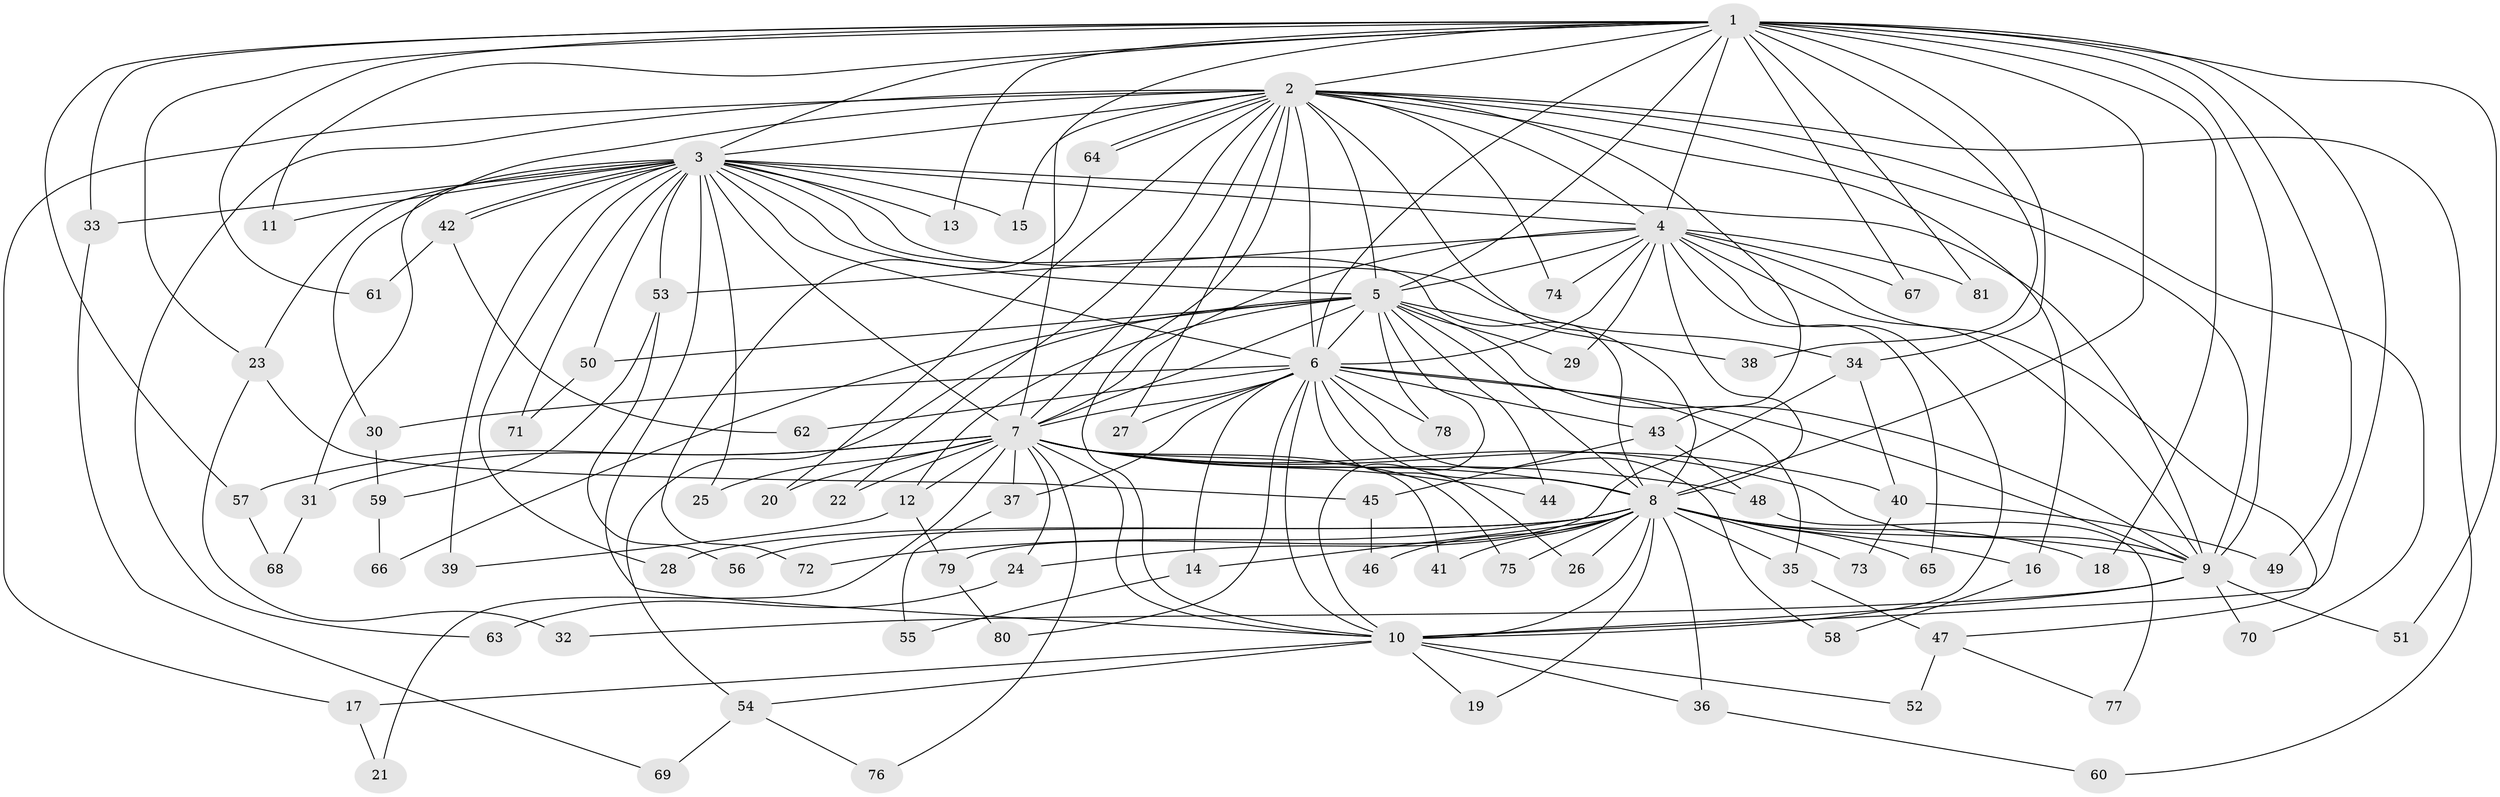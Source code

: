 // Generated by graph-tools (version 1.1) at 2025/25/03/09/25 03:25:41]
// undirected, 81 vertices, 187 edges
graph export_dot {
graph [start="1"]
  node [color=gray90,style=filled];
  1;
  2;
  3;
  4;
  5;
  6;
  7;
  8;
  9;
  10;
  11;
  12;
  13;
  14;
  15;
  16;
  17;
  18;
  19;
  20;
  21;
  22;
  23;
  24;
  25;
  26;
  27;
  28;
  29;
  30;
  31;
  32;
  33;
  34;
  35;
  36;
  37;
  38;
  39;
  40;
  41;
  42;
  43;
  44;
  45;
  46;
  47;
  48;
  49;
  50;
  51;
  52;
  53;
  54;
  55;
  56;
  57;
  58;
  59;
  60;
  61;
  62;
  63;
  64;
  65;
  66;
  67;
  68;
  69;
  70;
  71;
  72;
  73;
  74;
  75;
  76;
  77;
  78;
  79;
  80;
  81;
  1 -- 2;
  1 -- 3;
  1 -- 4;
  1 -- 5;
  1 -- 6;
  1 -- 7;
  1 -- 8;
  1 -- 9;
  1 -- 10;
  1 -- 11;
  1 -- 13;
  1 -- 18;
  1 -- 23;
  1 -- 33;
  1 -- 34;
  1 -- 38;
  1 -- 49;
  1 -- 51;
  1 -- 57;
  1 -- 61;
  1 -- 67;
  1 -- 81;
  2 -- 3;
  2 -- 4;
  2 -- 5;
  2 -- 6;
  2 -- 7;
  2 -- 8;
  2 -- 9;
  2 -- 10;
  2 -- 15;
  2 -- 16;
  2 -- 17;
  2 -- 20;
  2 -- 22;
  2 -- 27;
  2 -- 30;
  2 -- 43;
  2 -- 60;
  2 -- 63;
  2 -- 64;
  2 -- 64;
  2 -- 70;
  2 -- 74;
  3 -- 4;
  3 -- 5;
  3 -- 6;
  3 -- 7;
  3 -- 8;
  3 -- 9;
  3 -- 10;
  3 -- 11;
  3 -- 13;
  3 -- 15;
  3 -- 23;
  3 -- 25;
  3 -- 28;
  3 -- 31;
  3 -- 33;
  3 -- 34;
  3 -- 39;
  3 -- 42;
  3 -- 42;
  3 -- 50;
  3 -- 53;
  3 -- 71;
  4 -- 5;
  4 -- 6;
  4 -- 7;
  4 -- 8;
  4 -- 9;
  4 -- 10;
  4 -- 29;
  4 -- 47;
  4 -- 53;
  4 -- 65;
  4 -- 67;
  4 -- 74;
  4 -- 81;
  5 -- 6;
  5 -- 7;
  5 -- 8;
  5 -- 9;
  5 -- 10;
  5 -- 12;
  5 -- 29;
  5 -- 38;
  5 -- 44;
  5 -- 50;
  5 -- 54;
  5 -- 66;
  5 -- 78;
  6 -- 7;
  6 -- 8;
  6 -- 9;
  6 -- 10;
  6 -- 14;
  6 -- 26;
  6 -- 27;
  6 -- 30;
  6 -- 35;
  6 -- 37;
  6 -- 43;
  6 -- 58;
  6 -- 62;
  6 -- 78;
  6 -- 80;
  7 -- 8;
  7 -- 9;
  7 -- 10;
  7 -- 12;
  7 -- 20;
  7 -- 21;
  7 -- 22;
  7 -- 24;
  7 -- 25;
  7 -- 31;
  7 -- 37;
  7 -- 40;
  7 -- 41;
  7 -- 44;
  7 -- 48;
  7 -- 57;
  7 -- 75;
  7 -- 76;
  8 -- 9;
  8 -- 10;
  8 -- 14;
  8 -- 16;
  8 -- 18;
  8 -- 19;
  8 -- 24;
  8 -- 26;
  8 -- 28;
  8 -- 35;
  8 -- 36;
  8 -- 41;
  8 -- 46;
  8 -- 56;
  8 -- 65;
  8 -- 72;
  8 -- 73;
  8 -- 75;
  9 -- 10;
  9 -- 32;
  9 -- 51;
  9 -- 70;
  10 -- 17;
  10 -- 19;
  10 -- 36;
  10 -- 52;
  10 -- 54;
  12 -- 39;
  12 -- 79;
  14 -- 55;
  16 -- 58;
  17 -- 21;
  23 -- 32;
  23 -- 45;
  24 -- 63;
  30 -- 59;
  31 -- 68;
  33 -- 69;
  34 -- 40;
  34 -- 79;
  35 -- 47;
  36 -- 60;
  37 -- 55;
  40 -- 49;
  40 -- 73;
  42 -- 61;
  42 -- 62;
  43 -- 45;
  43 -- 48;
  45 -- 46;
  47 -- 52;
  47 -- 77;
  48 -- 77;
  50 -- 71;
  53 -- 56;
  53 -- 59;
  54 -- 69;
  54 -- 76;
  57 -- 68;
  59 -- 66;
  64 -- 72;
  79 -- 80;
}
